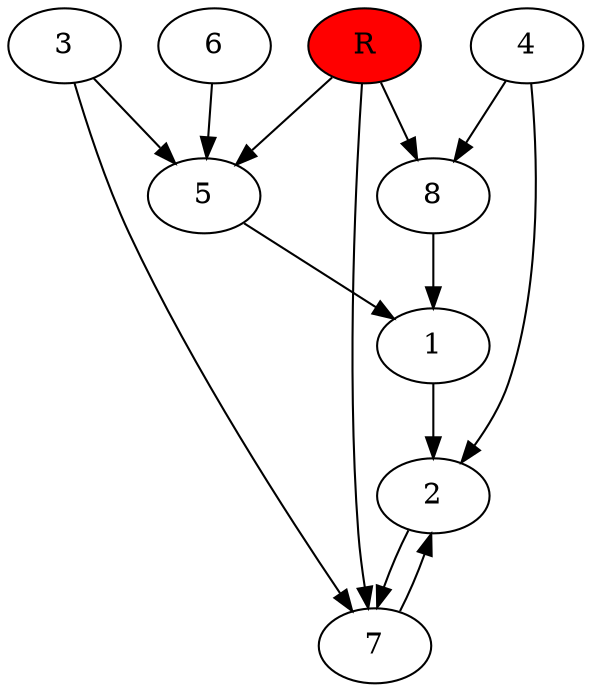 digraph prb25303 {
	1
	2
	3
	4
	5
	6
	7
	8
	R [fillcolor="#ff0000" style=filled]
	1 -> 2
	2 -> 7
	3 -> 5
	3 -> 7
	4 -> 2
	4 -> 8
	5 -> 1
	6 -> 5
	7 -> 2
	8 -> 1
	R -> 5
	R -> 7
	R -> 8
}

